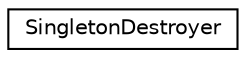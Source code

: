 digraph "Graphical Class Hierarchy"
{
  edge [fontname="Helvetica",fontsize="10",labelfontname="Helvetica",labelfontsize="10"];
  node [fontname="Helvetica",fontsize="10",shape=record];
  rankdir="LR";
  Node0 [label="SingletonDestroyer",height=0.2,width=0.4,color="black", fillcolor="white", style="filled",URL="$class_singleton_destroyer.html"];
}
